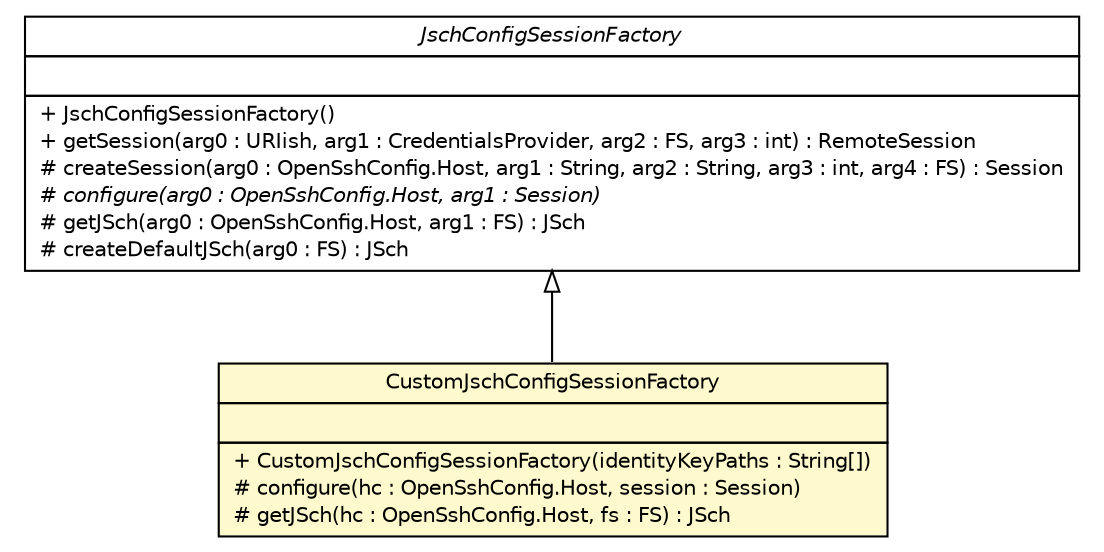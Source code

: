 #!/usr/local/bin/dot
#
# Class diagram 
# Generated by UMLGraph version R5_6-24-gf6e263 (http://www.umlgraph.org/)
#

digraph G {
	edge [fontname="Helvetica",fontsize=10,labelfontname="Helvetica",labelfontsize=10];
	node [fontname="Helvetica",fontsize=10,shape=plaintext];
	nodesep=0.25;
	ranksep=0.5;
	// cn.home1.cloud.config.server.ssh.CustomJschConfigSessionFactory
	c228 [label=<<table title="cn.home1.cloud.config.server.ssh.CustomJschConfigSessionFactory" border="0" cellborder="1" cellspacing="0" cellpadding="2" port="p" bgcolor="lemonChiffon" href="./CustomJschConfigSessionFactory.html">
		<tr><td><table border="0" cellspacing="0" cellpadding="1">
<tr><td align="center" balign="center"> CustomJschConfigSessionFactory </td></tr>
		</table></td></tr>
		<tr><td><table border="0" cellspacing="0" cellpadding="1">
<tr><td align="left" balign="left">  </td></tr>
		</table></td></tr>
		<tr><td><table border="0" cellspacing="0" cellpadding="1">
<tr><td align="left" balign="left"> + CustomJschConfigSessionFactory(identityKeyPaths : String[]) </td></tr>
<tr><td align="left" balign="left"> # configure(hc : OpenSshConfig.Host, session : Session) </td></tr>
<tr><td align="left" balign="left"> # getJSch(hc : OpenSshConfig.Host, fs : FS) : JSch </td></tr>
		</table></td></tr>
		</table>>, URL="./CustomJschConfigSessionFactory.html", fontname="Helvetica", fontcolor="black", fontsize=10.0];
	//cn.home1.cloud.config.server.ssh.CustomJschConfigSessionFactory extends org.eclipse.jgit.transport.JschConfigSessionFactory
	c231:p -> c228:p [dir=back,arrowtail=empty];
	// org.eclipse.jgit.transport.JschConfigSessionFactory
	c231 [label=<<table title="org.eclipse.jgit.transport.JschConfigSessionFactory" border="0" cellborder="1" cellspacing="0" cellpadding="2" port="p" href="http://java.sun.com/j2se/1.4.2/docs/api/org/eclipse/jgit/transport/JschConfigSessionFactory.html">
		<tr><td><table border="0" cellspacing="0" cellpadding="1">
<tr><td align="center" balign="center"><font face="Helvetica-Oblique"> JschConfigSessionFactory </font></td></tr>
		</table></td></tr>
		<tr><td><table border="0" cellspacing="0" cellpadding="1">
<tr><td align="left" balign="left">  </td></tr>
		</table></td></tr>
		<tr><td><table border="0" cellspacing="0" cellpadding="1">
<tr><td align="left" balign="left"> + JschConfigSessionFactory() </td></tr>
<tr><td align="left" balign="left"> + getSession(arg0 : URIish, arg1 : CredentialsProvider, arg2 : FS, arg3 : int) : RemoteSession </td></tr>
<tr><td align="left" balign="left"> # createSession(arg0 : OpenSshConfig.Host, arg1 : String, arg2 : String, arg3 : int, arg4 : FS) : Session </td></tr>
<tr><td align="left" balign="left"><font face="Helvetica-Oblique" point-size="10.0"> # configure(arg0 : OpenSshConfig.Host, arg1 : Session) </font></td></tr>
<tr><td align="left" balign="left"> # getJSch(arg0 : OpenSshConfig.Host, arg1 : FS) : JSch </td></tr>
<tr><td align="left" balign="left"> # createDefaultJSch(arg0 : FS) : JSch </td></tr>
		</table></td></tr>
		</table>>, URL="http://java.sun.com/j2se/1.4.2/docs/api/org/eclipse/jgit/transport/JschConfigSessionFactory.html", fontname="Helvetica", fontcolor="black", fontsize=10.0];
}

